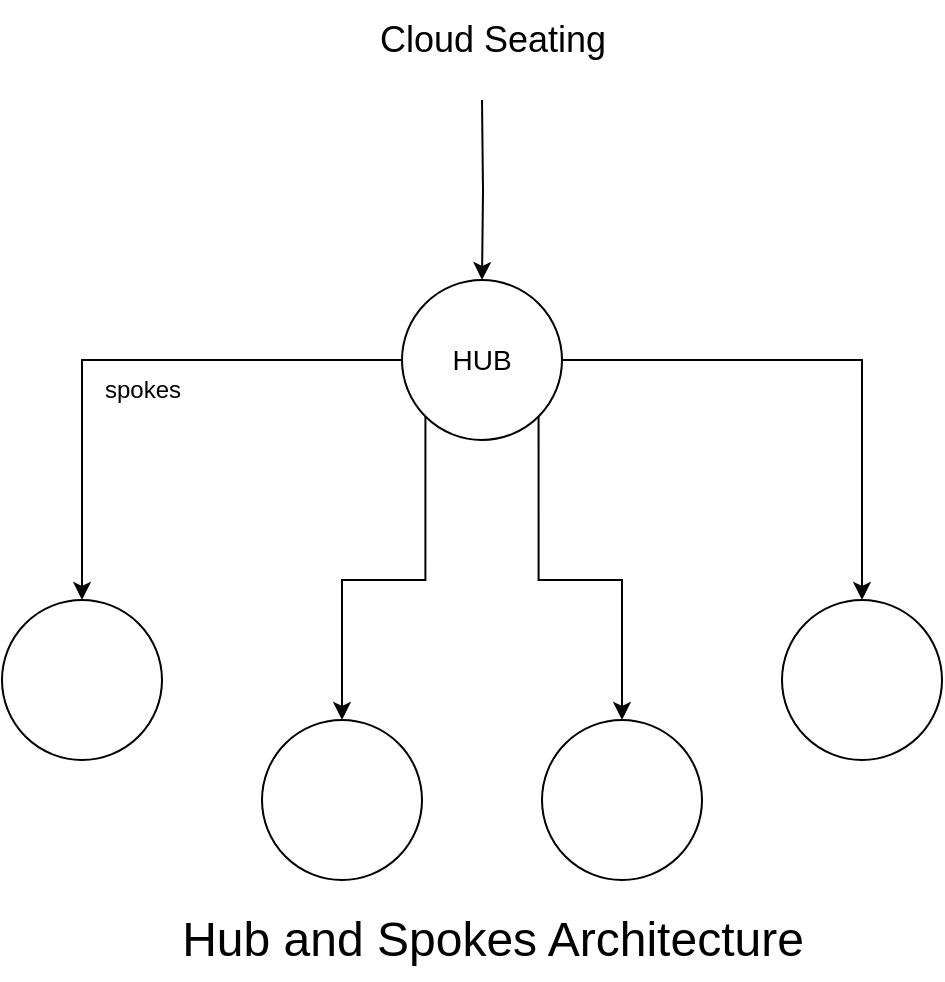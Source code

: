 <mxfile version="24.7.8">
  <diagram name="Page-1" id="jq0kUduC7U4jAb8kFlaa">
    <mxGraphModel dx="521" dy="613" grid="1" gridSize="10" guides="1" tooltips="1" connect="1" arrows="1" fold="1" page="1" pageScale="1" pageWidth="850" pageHeight="1100" math="0" shadow="0">
      <root>
        <mxCell id="0" />
        <mxCell id="1" parent="0" />
        <mxCell id="3zf86xYosUpf_dB3-r-N-7" style="edgeStyle=orthogonalEdgeStyle;rounded=0;orthogonalLoop=1;jettySize=auto;html=1;" edge="1" parent="1" source="3zf86xYosUpf_dB3-r-N-1" target="3zf86xYosUpf_dB3-r-N-2">
          <mxGeometry relative="1" as="geometry" />
        </mxCell>
        <mxCell id="3zf86xYosUpf_dB3-r-N-8" style="edgeStyle=orthogonalEdgeStyle;rounded=0;orthogonalLoop=1;jettySize=auto;html=1;exitX=0;exitY=1;exitDx=0;exitDy=0;" edge="1" parent="1" source="3zf86xYosUpf_dB3-r-N-1" target="3zf86xYosUpf_dB3-r-N-3">
          <mxGeometry relative="1" as="geometry" />
        </mxCell>
        <mxCell id="3zf86xYosUpf_dB3-r-N-9" style="edgeStyle=orthogonalEdgeStyle;rounded=0;orthogonalLoop=1;jettySize=auto;html=1;exitX=1;exitY=1;exitDx=0;exitDy=0;" edge="1" parent="1" source="3zf86xYosUpf_dB3-r-N-1" target="3zf86xYosUpf_dB3-r-N-4">
          <mxGeometry relative="1" as="geometry" />
        </mxCell>
        <mxCell id="3zf86xYosUpf_dB3-r-N-10" style="edgeStyle=orthogonalEdgeStyle;rounded=0;orthogonalLoop=1;jettySize=auto;html=1;exitX=1;exitY=0.5;exitDx=0;exitDy=0;" edge="1" parent="1" source="3zf86xYosUpf_dB3-r-N-1" target="3zf86xYosUpf_dB3-r-N-5">
          <mxGeometry relative="1" as="geometry" />
        </mxCell>
        <mxCell id="3zf86xYosUpf_dB3-r-N-1" value="&lt;font style=&quot;font-size: 14px;&quot;&gt;HUB&lt;/font&gt;" style="ellipse;whiteSpace=wrap;html=1;aspect=fixed;" vertex="1" parent="1">
          <mxGeometry x="270" y="160" width="80" height="80" as="geometry" />
        </mxCell>
        <mxCell id="3zf86xYosUpf_dB3-r-N-2" value="" style="ellipse;whiteSpace=wrap;html=1;aspect=fixed;" vertex="1" parent="1">
          <mxGeometry x="70" y="320" width="80" height="80" as="geometry" />
        </mxCell>
        <mxCell id="3zf86xYosUpf_dB3-r-N-3" value="" style="ellipse;whiteSpace=wrap;html=1;aspect=fixed;" vertex="1" parent="1">
          <mxGeometry x="200" y="380" width="80" height="80" as="geometry" />
        </mxCell>
        <mxCell id="3zf86xYosUpf_dB3-r-N-4" value="" style="ellipse;whiteSpace=wrap;html=1;aspect=fixed;" vertex="1" parent="1">
          <mxGeometry x="340" y="380" width="80" height="80" as="geometry" />
        </mxCell>
        <mxCell id="3zf86xYosUpf_dB3-r-N-5" value="" style="ellipse;whiteSpace=wrap;html=1;aspect=fixed;" vertex="1" parent="1">
          <mxGeometry x="460" y="320" width="80" height="80" as="geometry" />
        </mxCell>
        <mxCell id="3zf86xYosUpf_dB3-r-N-11" value="spokes" style="text;html=1;align=center;verticalAlign=middle;resizable=0;points=[];autosize=1;strokeColor=none;fillColor=none;" vertex="1" parent="1">
          <mxGeometry x="110" y="200" width="60" height="30" as="geometry" />
        </mxCell>
        <mxCell id="3zf86xYosUpf_dB3-r-N-12" value="&lt;font style=&quot;font-size: 24px;&quot;&gt;Hub and Spokes Architecture&lt;/font&gt;" style="text;html=1;align=center;verticalAlign=middle;resizable=0;points=[];autosize=1;strokeColor=none;fillColor=none;" vertex="1" parent="1">
          <mxGeometry x="150" y="470" width="330" height="40" as="geometry" />
        </mxCell>
        <mxCell id="3zf86xYosUpf_dB3-r-N-15" style="edgeStyle=orthogonalEdgeStyle;rounded=0;orthogonalLoop=1;jettySize=auto;html=1;entryX=0.5;entryY=0;entryDx=0;entryDy=0;" edge="1" parent="1" target="3zf86xYosUpf_dB3-r-N-1">
          <mxGeometry relative="1" as="geometry">
            <mxPoint x="315" y="120" as="targetPoint" />
            <mxPoint x="310" y="70" as="sourcePoint" />
          </mxGeometry>
        </mxCell>
        <mxCell id="3zf86xYosUpf_dB3-r-N-14" value="&lt;font style=&quot;font-size: 18px;&quot;&gt;Cloud Seating&lt;/font&gt;" style="text;html=1;align=center;verticalAlign=middle;resizable=0;points=[];autosize=1;strokeColor=none;fillColor=none;" vertex="1" parent="1">
          <mxGeometry x="245" y="20" width="140" height="40" as="geometry" />
        </mxCell>
      </root>
    </mxGraphModel>
  </diagram>
</mxfile>
